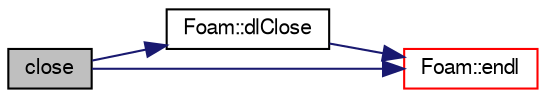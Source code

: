 digraph "close"
{
  bgcolor="transparent";
  edge [fontname="FreeSans",fontsize="10",labelfontname="FreeSans",labelfontsize="10"];
  node [fontname="FreeSans",fontsize="10",shape=record];
  rankdir="LR";
  Node24 [label="close",height=0.2,width=0.4,color="black", fillcolor="grey75", style="filled", fontcolor="black"];
  Node24 -> Node25 [color="midnightblue",fontsize="10",style="solid",fontname="FreeSans"];
  Node25 [label="Foam::dlClose",height=0.2,width=0.4,color="black",URL="$a21124.html#a441a60ac6f348d68c1734f3be1dab07f",tooltip="Close a dlopened library using handle. Return true if successful. "];
  Node25 -> Node26 [color="midnightblue",fontsize="10",style="solid",fontname="FreeSans"];
  Node26 [label="Foam::endl",height=0.2,width=0.4,color="red",URL="$a21124.html#a2db8fe02a0d3909e9351bb4275b23ce4",tooltip="Add newline and flush stream. "];
  Node24 -> Node26 [color="midnightblue",fontsize="10",style="solid",fontname="FreeSans"];
}
